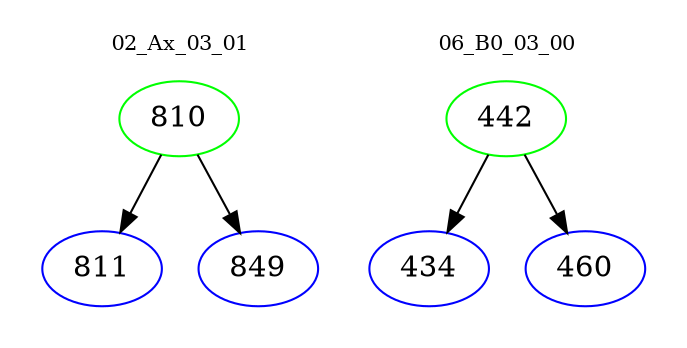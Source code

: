 digraph{
subgraph cluster_0 {
color = white
label = "02_Ax_03_01";
fontsize=10;
T0_810 [label="810", color="green"]
T0_810 -> T0_811 [color="black"]
T0_811 [label="811", color="blue"]
T0_810 -> T0_849 [color="black"]
T0_849 [label="849", color="blue"]
}
subgraph cluster_1 {
color = white
label = "06_B0_03_00";
fontsize=10;
T1_442 [label="442", color="green"]
T1_442 -> T1_434 [color="black"]
T1_434 [label="434", color="blue"]
T1_442 -> T1_460 [color="black"]
T1_460 [label="460", color="blue"]
}
}
